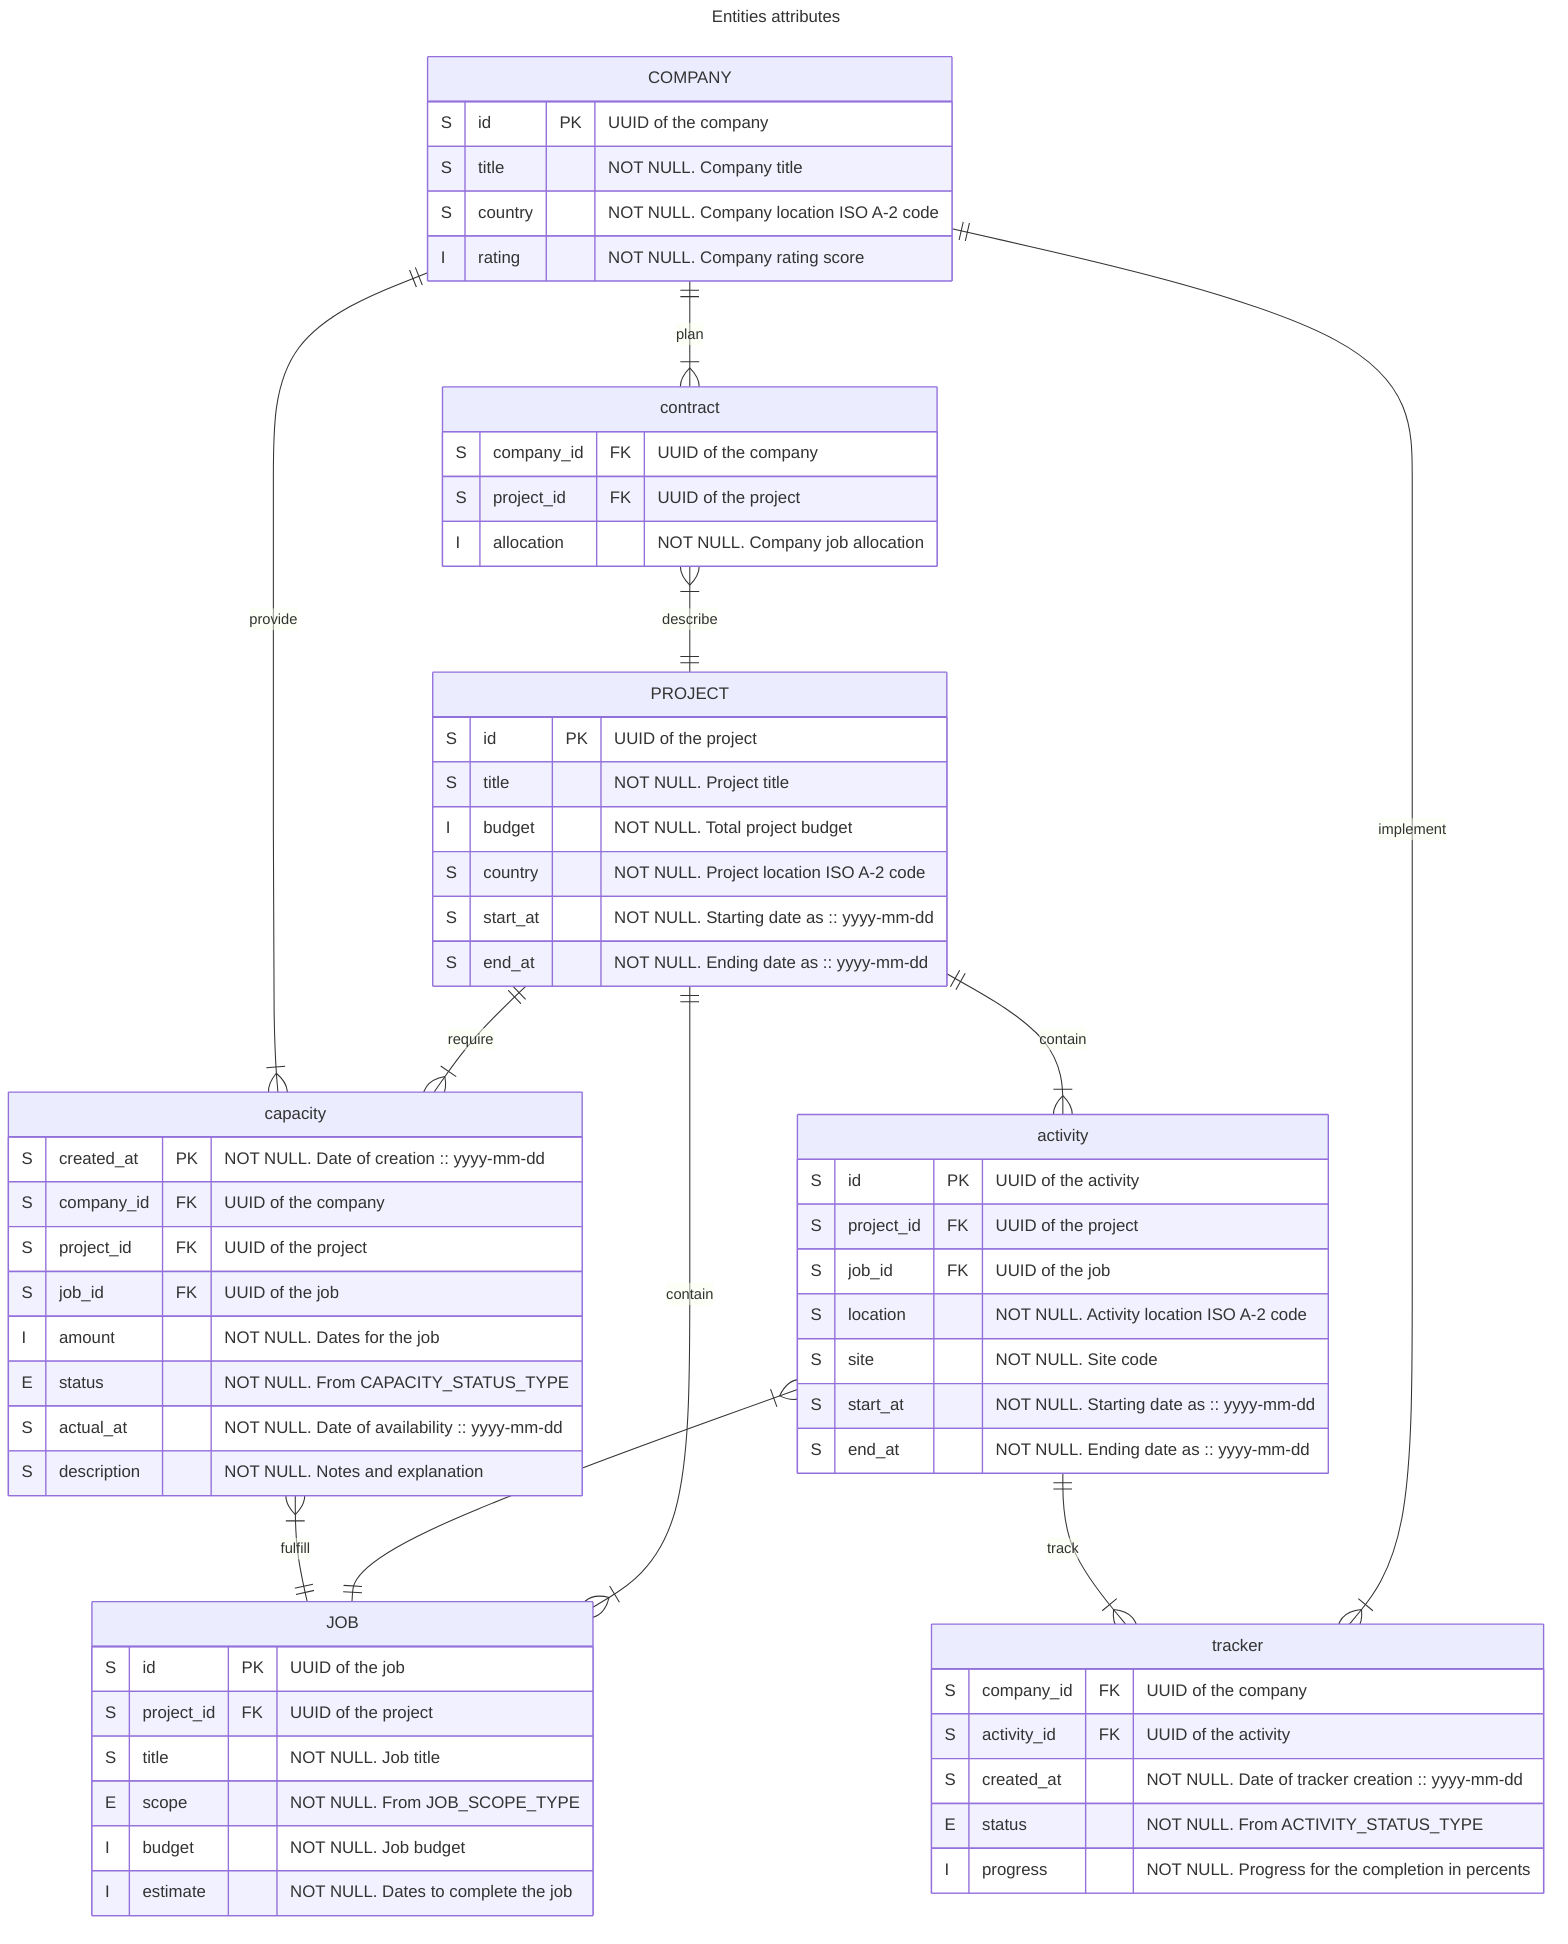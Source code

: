 ---
title: Entities attributes
---
erDiagram
  COMPANY ||--|{ contract : plan
  contract }|--|| PROJECT : describe
  COMPANY ||--|{ tracker : implement
  PROJECT ||--|{ activity : contain
  PROJECT ||--|{ JOB : contain
  PROJECT ||--|{ capacity : require
  activity }|--|| JOB : define
  activity ||--|{ tracker  : track
  COMPANY ||--|{ capacity  : provide
  capacity }|--|| JOB  : fulfill
  COMPANY {
    S id PK "UUID of the company"
    S title "NOT NULL. Company title"
    S country "NOT NULL. Company location ISO A-2 code"
    I rating "NOT NULL. Company rating score"
  }
  contract {
    S company_id FK "UUID of the company"
    S project_id FK "UUID of the project"
    I allocation "NOT NULL. Company job allocation"
  }
  PROJECT {
    S id PK "UUID of the project"
    S title "NOT NULL. Project title"
    I budget "NOT NULL. Total project budget"
    S country "NOT NULL. Project location ISO A-2 code"
    S start_at "NOT NULL. Starting date as :: yyyy-mm-dd"
    S end_at "NOT NULL. Ending date as :: yyyy-mm-dd"
  }
  activity {
    S id PK "UUID of the activity"
    S project_id FK "UUID of the project"
    S job_id FK "UUID of the job"
    S location "NOT NULL. Activity location ISO A-2 code"
    S site "NOT NULL. Site code"
    S start_at "NOT NULL. Starting date as :: yyyy-mm-dd"
    S end_at "NOT NULL. Ending date as :: yyyy-mm-dd"
  }
  tracker {
    S company_id FK "UUID of the company"
    S activity_id FK "UUID of the activity"
    S created_at "NOT NULL. Date of tracker creation :: yyyy-mm-dd"
    E status "NOT NULL. From ACTIVITY_STATUS_TYPE"
    I progress "NOT NULL. Progress for the completion in percents"
  }
  capacity {
    S created_at PK "NOT NULL. Date of creation :: yyyy-mm-dd"
    S company_id FK "UUID of the company"
    S project_id FK "UUID of the project"
    S job_id FK "UUID of the job"
    I amount "NOT NULL. Dates for the job"
    E status "NOT NULL. From CAPACITY_STATUS_TYPE"
    S actual_at "NOT NULL. Date of availability :: yyyy-mm-dd"
    S description "NOT NULL. Notes and explanation"
  }
  JOB {
    S id PK "UUID of the job"
    S project_id FK "UUID of the project"
    S title "NOT NULL. Job title"
    E scope "NOT NULL. From JOB_SCOPE_TYPE"
    I budget "NOT NULL. Job budget"
    I estimate "NOT NULL. Dates to complete the job"
  }